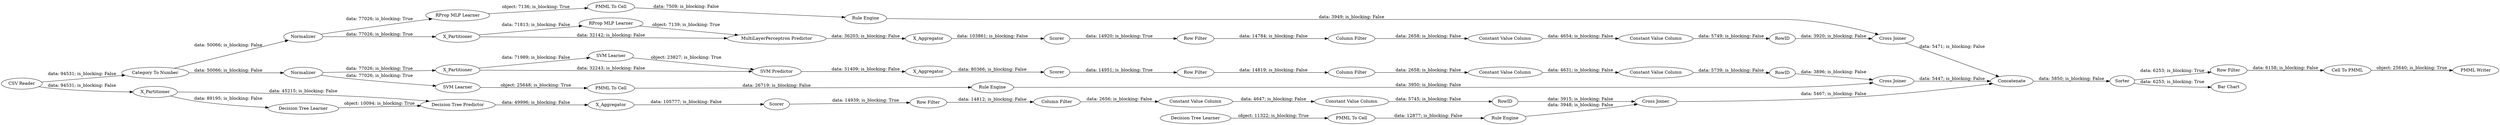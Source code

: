 digraph {
	"6083295773714520072_31" [label="RProp MLP Learner"]
	"-5096250132246269676_32" [label="Decision Tree Predictor"]
	"-3034330393257693461_293" [label=RowID]
	"6083295773714520072_7" [label=X_Aggregator]
	"2503314688060330933_41" [label=Scorer]
	"-632437590716506711_52" [label=Sorter]
	"6083295773714520072_39" [label=Normalizer]
	"2503314688060330933_2" [label=X_Partitioner]
	"-6614604997163312009_35" [label="Rule Engine"]
	"-632437590716506711_53" [label="Row Filter"]
	"-8090411761593864803_33" [label="Decision Tree Learner"]
	"7271853656205567407_35" [label="RProp MLP Learner"]
	"-632437590716506711_58" [label="Category To Number"]
	"-5096250132246269676_2" [label=X_Partitioner]
	"-4826119410562950675_293" [label=RowID]
	"-3264095081867138583_292" [label="Constant Value Column"]
	"2503314688060330933_40" [label=Normalizer]
	"-3034330393257693461_9" [label="Row Filter"]
	"-5096250132246269676_31" [label="Decision Tree Learner"]
	"-632437590716506711_60" [label=Concatenate]
	"6083295773714520072_40" [label=Scorer]
	"-4826119410562950675_9" [label="Row Filter"]
	"-8090411761593864803_34" [label="Rule Engine"]
	"-3034330393257693461_294" [label="Column Filter"]
	"2503314688060330933_31" [label="SVM Learner"]
	"-632437590716506711_62" [label="CSV Reader"]
	"-5096250132246269676_7" [label=X_Aggregator]
	"-632437590716506711_54" [label="Cell To PMML"]
	"-8090411761593864803_28" [label="PMML To Cell"]
	"2503314688060330933_32" [label="SVM Predictor"]
	"-5096250132246269676_39" [label=Scorer]
	"-3264095081867138583_9" [label="Row Filter"]
	"-3034330393257693461_292" [label="Constant Value Column"]
	"7271853656205567407_22" [label="PMML To Cell"]
	"-632437590716506711_59" [label="Bar Chart"]
	"-632437590716506711_63" [label="PMML Writer"]
	"2503314688060330933_7" [label=X_Aggregator]
	"-6614604997163312009_33" [label="SVM Learner"]
	"7271853656205567407_34" [label="Rule Engine"]
	"-3034330393257693461_290" [label="Constant Value Column"]
	"-4826119410562950675_292" [label="Constant Value Column"]
	"-5096250132246269676_38" [label="Cross Joiner"]
	"-3264095081867138583_290" [label="Constant Value Column"]
	"2503314688060330933_39" [label="Cross Joiner"]
	"-4826119410562950675_294" [label="Column Filter"]
	"6083295773714520072_38" [label="Cross Joiner"]
	"-3264095081867138583_293" [label=RowID]
	"-4826119410562950675_290" [label="Constant Value Column"]
	"-6614604997163312009_34" [label="PMML To Cell"]
	"-3264095081867138583_294" [label="Column Filter"]
	"6083295773714520072_32" [label="MultiLayerPerceptron Predictor"]
	"6083295773714520072_2" [label=X_Partitioner]
	"2503314688060330933_31" -> "2503314688060330933_32" [label="object: 23827; is_blocking: True"]
	"2503314688060330933_32" -> "2503314688060330933_7" [label="data: 31409; is_blocking: False"]
	"-6614604997163312009_33" -> "-6614604997163312009_34" [label="object: 25648; is_blocking: True"]
	"-3034330393257693461_290" -> "-3034330393257693461_292" [label="data: 4654; is_blocking: False"]
	"7271853656205567407_22" -> "7271853656205567407_34" [label="data: 7509; is_blocking: False"]
	"6083295773714520072_2" -> "6083295773714520072_31" [label="data: 71813; is_blocking: False"]
	"6083295773714520072_40" -> "-3034330393257693461_9" [label="data: 14920; is_blocking: True"]
	"-5096250132246269676_39" -> "-4826119410562950675_9" [label="data: 14939; is_blocking: True"]
	"-632437590716506711_62" -> "-5096250132246269676_2" [label="data: 94531; is_blocking: False"]
	"2503314688060330933_2" -> "2503314688060330933_31" [label="data: 71989; is_blocking: False"]
	"-4826119410562950675_292" -> "-4826119410562950675_293" [label="data: 5745; is_blocking: False"]
	"6083295773714520072_38" -> "-632437590716506711_60" [label="data: 5471; is_blocking: False"]
	"-8090411761593864803_28" -> "-8090411761593864803_34" [label="data: 12877; is_blocking: False"]
	"-5096250132246269676_7" -> "-5096250132246269676_39" [label="data: 105777; is_blocking: False"]
	"-3264095081867138583_292" -> "-3264095081867138583_293" [label="data: 5739; is_blocking: False"]
	"-3264095081867138583_293" -> "2503314688060330933_39" [label="data: 3896; is_blocking: False"]
	"2503314688060330933_39" -> "-632437590716506711_60" [label="data: 5447; is_blocking: False"]
	"-5096250132246269676_32" -> "-5096250132246269676_7" [label="data: 49996; is_blocking: False"]
	"-632437590716506711_53" -> "-632437590716506711_54" [label="data: 6158; is_blocking: False"]
	"6083295773714520072_2" -> "6083295773714520072_32" [label="data: 32142; is_blocking: False"]
	"-3034330393257693461_293" -> "6083295773714520072_38" [label="data: 3920; is_blocking: False"]
	"-5096250132246269676_2" -> "-5096250132246269676_32" [label="data: 45215; is_blocking: False"]
	"-4826119410562950675_9" -> "-4826119410562950675_294" [label="data: 14812; is_blocking: False"]
	"2503314688060330933_40" -> "2503314688060330933_2" [label="data: 77026; is_blocking: True"]
	"-5096250132246269676_2" -> "-5096250132246269676_31" [label="data: 89195; is_blocking: False"]
	"6083295773714520072_32" -> "6083295773714520072_7" [label="data: 36203; is_blocking: False"]
	"6083295773714520072_39" -> "7271853656205567407_35" [label="data: 77026; is_blocking: True"]
	"-632437590716506711_52" -> "-632437590716506711_53" [label="data: 6253; is_blocking: True"]
	"-3034330393257693461_294" -> "-3034330393257693461_290" [label="data: 2658; is_blocking: False"]
	"-3264095081867138583_9" -> "-3264095081867138583_294" [label="data: 14819; is_blocking: False"]
	"-8090411761593864803_34" -> "-5096250132246269676_38" [label="data: 3948; is_blocking: False"]
	"6083295773714520072_31" -> "6083295773714520072_32" [label="object: 7139; is_blocking: True"]
	"7271853656205567407_35" -> "7271853656205567407_22" [label="object: 7136; is_blocking: True"]
	"-5096250132246269676_31" -> "-5096250132246269676_32" [label="object: 10094; is_blocking: True"]
	"-8090411761593864803_33" -> "-8090411761593864803_28" [label="object: 11322; is_blocking: True"]
	"2503314688060330933_40" -> "-6614604997163312009_33" [label="data: 77026; is_blocking: True"]
	"-632437590716506711_58" -> "2503314688060330933_40" [label="data: 50066; is_blocking: False"]
	"7271853656205567407_34" -> "6083295773714520072_38" [label="data: 3949; is_blocking: False"]
	"-632437590716506711_62" -> "-632437590716506711_58" [label="data: 94531; is_blocking: False"]
	"-632437590716506711_54" -> "-632437590716506711_63" [label="object: 25640; is_blocking: True"]
	"6083295773714520072_7" -> "6083295773714520072_40" [label="data: 103861; is_blocking: False"]
	"-4826119410562950675_290" -> "-4826119410562950675_292" [label="data: 4647; is_blocking: False"]
	"6083295773714520072_39" -> "6083295773714520072_2" [label="data: 77026; is_blocking: True"]
	"-6614604997163312009_34" -> "-6614604997163312009_35" [label="data: 26719; is_blocking: False"]
	"-632437590716506711_58" -> "6083295773714520072_39" [label="data: 50066; is_blocking: False"]
	"-632437590716506711_60" -> "-632437590716506711_52" [label="data: 5850; is_blocking: False"]
	"-4826119410562950675_293" -> "-5096250132246269676_38" [label="data: 3915; is_blocking: False"]
	"2503314688060330933_7" -> "2503314688060330933_41" [label="data: 80366; is_blocking: False"]
	"-6614604997163312009_35" -> "2503314688060330933_39" [label="data: 3950; is_blocking: False"]
	"2503314688060330933_41" -> "-3264095081867138583_9" [label="data: 14951; is_blocking: True"]
	"-3264095081867138583_294" -> "-3264095081867138583_290" [label="data: 2658; is_blocking: False"]
	"-4826119410562950675_294" -> "-4826119410562950675_290" [label="data: 2656; is_blocking: False"]
	"-3034330393257693461_292" -> "-3034330393257693461_293" [label="data: 5749; is_blocking: False"]
	"-632437590716506711_52" -> "-632437590716506711_59" [label="data: 6253; is_blocking: True"]
	"2503314688060330933_2" -> "2503314688060330933_32" [label="data: 32243; is_blocking: False"]
	"-5096250132246269676_38" -> "-632437590716506711_60" [label="data: 5467; is_blocking: False"]
	"-3264095081867138583_290" -> "-3264095081867138583_292" [label="data: 4631; is_blocking: False"]
	"-3034330393257693461_9" -> "-3034330393257693461_294" [label="data: 14784; is_blocking: False"]
	rankdir=LR
}
